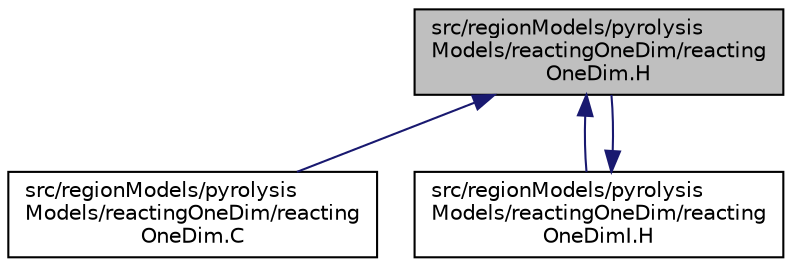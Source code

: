 digraph "src/regionModels/pyrolysisModels/reactingOneDim/reactingOneDim.H"
{
  bgcolor="transparent";
  edge [fontname="Helvetica",fontsize="10",labelfontname="Helvetica",labelfontsize="10"];
  node [fontname="Helvetica",fontsize="10",shape=record];
  Node369 [label="src/regionModels/pyrolysis\lModels/reactingOneDim/reacting\lOneDim.H",height=0.2,width=0.4,color="black", fillcolor="grey75", style="filled", fontcolor="black"];
  Node369 -> Node370 [dir="back",color="midnightblue",fontsize="10",style="solid",fontname="Helvetica"];
  Node370 [label="src/regionModels/pyrolysis\lModels/reactingOneDim/reacting\lOneDim.C",height=0.2,width=0.4,color="black",URL="$a14090.html"];
  Node369 -> Node371 [dir="back",color="midnightblue",fontsize="10",style="solid",fontname="Helvetica"];
  Node371 [label="src/regionModels/pyrolysis\lModels/reactingOneDim/reacting\lOneDimI.H",height=0.2,width=0.4,color="black",URL="$a14096.html"];
  Node371 -> Node369 [dir="back",color="midnightblue",fontsize="10",style="solid",fontname="Helvetica"];
}
